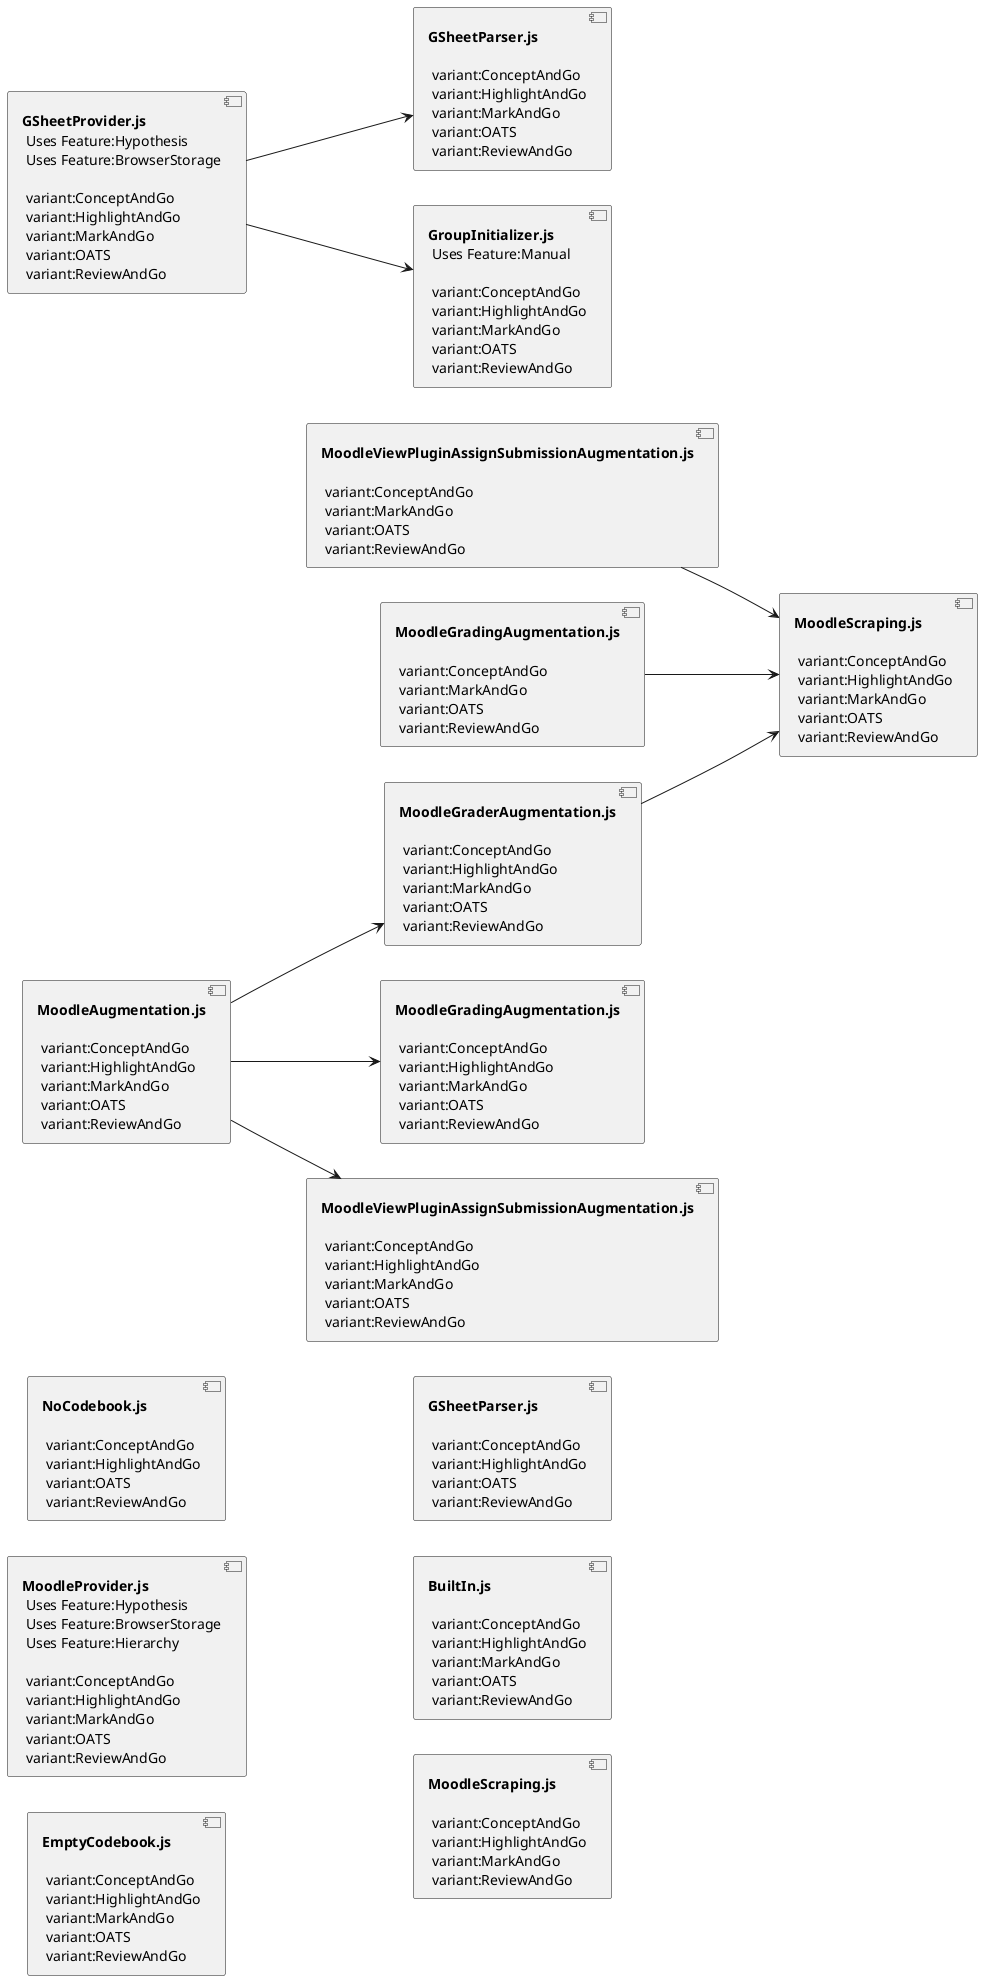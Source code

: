 @startuml 
 scale max 1080 width
left to right direction 
[<b>NoCodebook.js</b>\n\n variant:ConceptAndGo\n variant:HighlightAndGo\n variant:OATS\n variant:ReviewAndGo]
[<b>MoodleGraderAugmentation.js</b>\n\n variant:ConceptAndGo\n variant:HighlightAndGo\n variant:MarkAndGo\n variant:OATS\n variant:ReviewAndGo]-->[<b>MoodleScraping.js</b>\n\n variant:ConceptAndGo\n variant:HighlightAndGo\n variant:MarkAndGo\n variant:OATS\n variant:ReviewAndGo]
[<b>MoodleViewPluginAssignSubmissionAugmentation.js</b>\n\n variant:ConceptAndGo\n variant:MarkAndGo\n variant:OATS\n variant:ReviewAndGo]-->[<b>MoodleScraping.js</b>\n\n variant:ConceptAndGo\n variant:HighlightAndGo\n variant:MarkAndGo\n variant:OATS\n variant:ReviewAndGo]
[<b>MoodleAugmentation.js</b>\n\n variant:ConceptAndGo\n variant:HighlightAndGo\n variant:MarkAndGo\n variant:OATS\n variant:ReviewAndGo]-->[<b>MoodleGradingAugmentation.js</b>\n\n variant:ConceptAndGo\n variant:HighlightAndGo\n variant:MarkAndGo\n variant:OATS\n variant:ReviewAndGo]
[<b>MoodleAugmentation.js</b>\n\n variant:ConceptAndGo\n variant:HighlightAndGo\n variant:MarkAndGo\n variant:OATS\n variant:ReviewAndGo]-->[<b>MoodleGraderAugmentation.js</b>\n\n variant:ConceptAndGo\n variant:HighlightAndGo\n variant:MarkAndGo\n variant:OATS\n variant:ReviewAndGo]
[<b>MoodleAugmentation.js</b>\n\n variant:ConceptAndGo\n variant:HighlightAndGo\n variant:MarkAndGo\n variant:OATS\n variant:ReviewAndGo]-->[<b>MoodleViewPluginAssignSubmissionAugmentation.js</b>\n\n variant:ConceptAndGo\n variant:HighlightAndGo\n variant:MarkAndGo\n variant:OATS\n variant:ReviewAndGo]
[<b>MoodleProvider.js</b>\n Uses Feature:Hypothesis\n Uses Feature:BrowserStorage\n Uses Feature:Hierarchy\n\n variant:ConceptAndGo\n variant:HighlightAndGo\n variant:MarkAndGo\n variant:OATS\n variant:ReviewAndGo]
[<b>EmptyCodebook.js</b>\n\n variant:ConceptAndGo\n variant:HighlightAndGo\n variant:MarkAndGo\n variant:OATS\n variant:ReviewAndGo]
[<b>MoodleGradingAugmentation.js</b>\n\n variant:ConceptAndGo\n variant:MarkAndGo\n variant:OATS\n variant:ReviewAndGo]-->[<b>MoodleScraping.js</b>\n\n variant:ConceptAndGo\n variant:HighlightAndGo\n variant:MarkAndGo\n variant:OATS\n variant:ReviewAndGo]
[<b>GSheetProvider.js</b>\n Uses Feature:Hypothesis\n Uses Feature:BrowserStorage\n\n variant:ConceptAndGo\n variant:HighlightAndGo\n variant:MarkAndGo\n variant:OATS\n variant:ReviewAndGo]-->[<b>GSheetParser.js</b>\n\n variant:ConceptAndGo\n variant:HighlightAndGo\n variant:MarkAndGo\n variant:OATS\n variant:ReviewAndGo]
[<b>GSheetProvider.js</b>\n Uses Feature:Hypothesis\n Uses Feature:BrowserStorage\n\n variant:ConceptAndGo\n variant:HighlightAndGo\n variant:MarkAndGo\n variant:OATS\n variant:ReviewAndGo]-->[<b>GroupInitializer.js</b>\n Uses Feature:Manual\n\n variant:ConceptAndGo\n variant:HighlightAndGo\n variant:MarkAndGo\n variant:OATS\n variant:ReviewAndGo]
[<b>GSheetParser.js</b>\n\n variant:ConceptAndGo\n variant:HighlightAndGo\n variant:OATS\n variant:ReviewAndGo]
[<b>BuiltIn.js</b>\n\n variant:ConceptAndGo\n variant:HighlightAndGo\n variant:MarkAndGo\n variant:OATS\n variant:ReviewAndGo]
[<b>GroupInitializer.js</b>\n Uses Feature:Manual\n\n variant:ConceptAndGo\n variant:HighlightAndGo\n variant:MarkAndGo\n variant:OATS\n variant:ReviewAndGo]
[<b>MoodleScraping.js</b>\n\n variant:ConceptAndGo\n variant:HighlightAndGo\n variant:MarkAndGo\n variant:ReviewAndGo]
@enduml